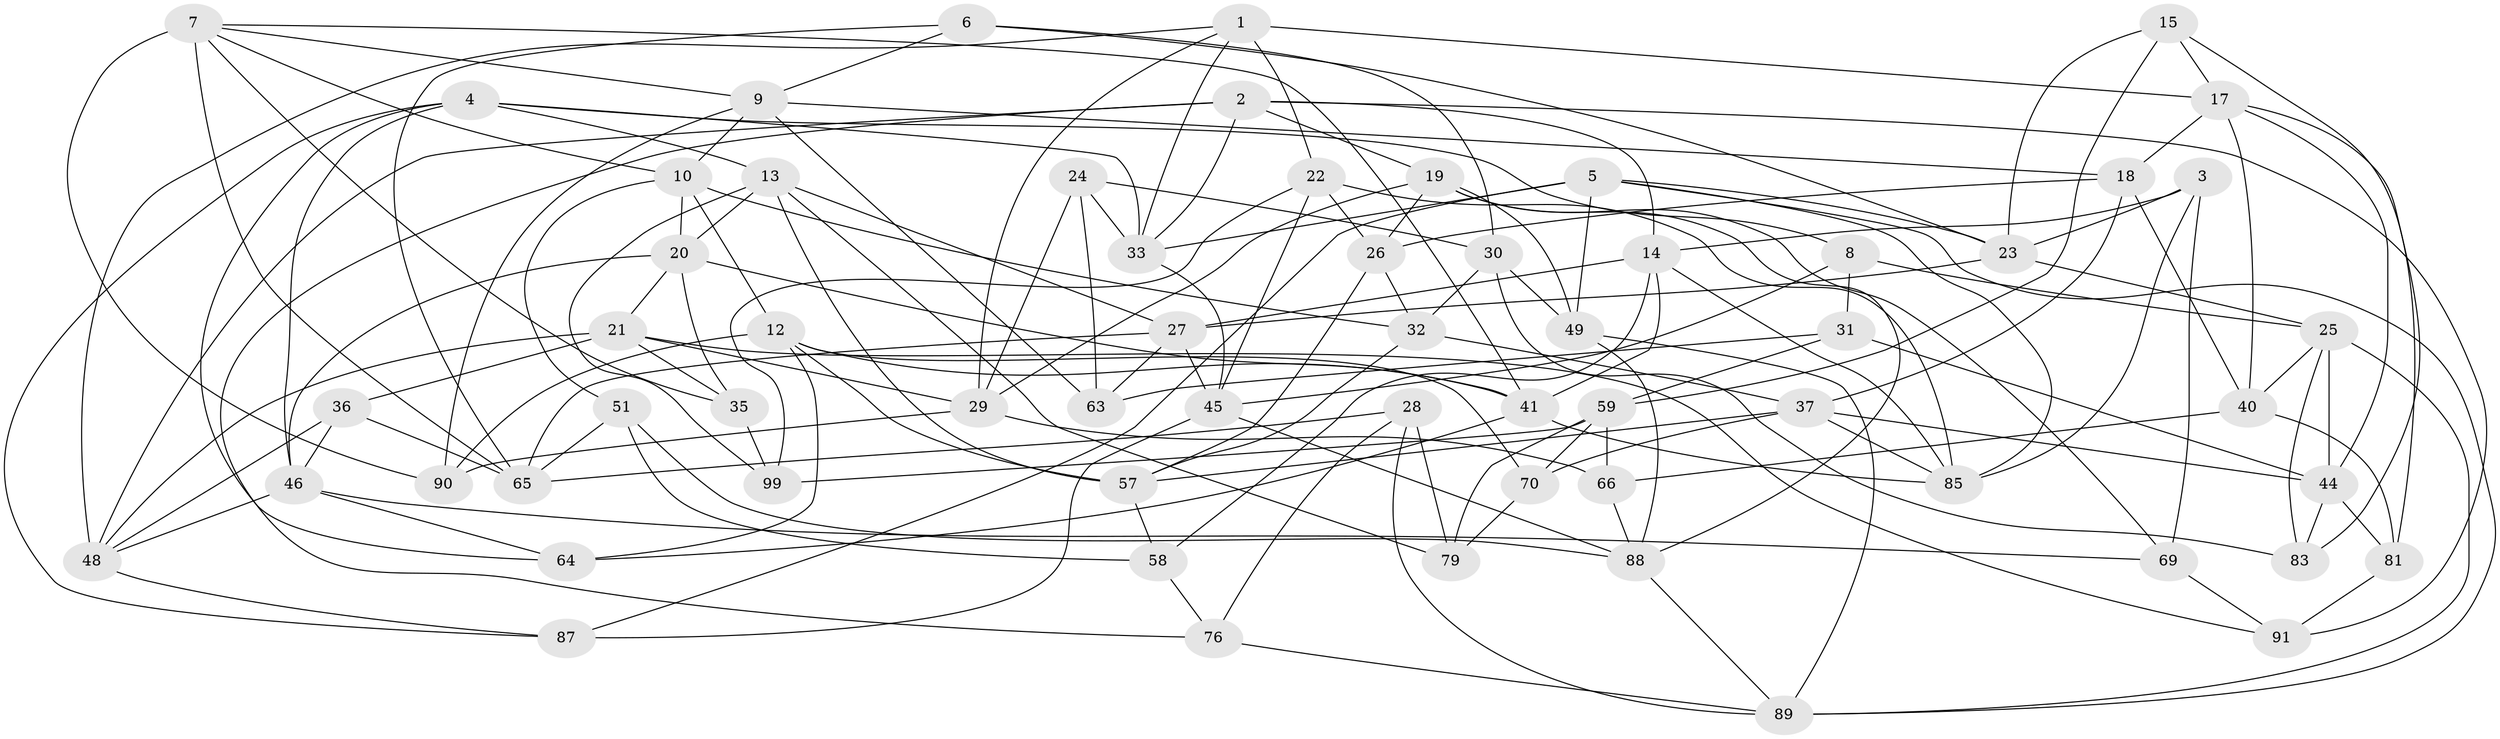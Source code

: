 // original degree distribution, {4: 1.0}
// Generated by graph-tools (version 1.1) at 2025/11/02/21/25 10:11:16]
// undirected, 62 vertices, 158 edges
graph export_dot {
graph [start="1"]
  node [color=gray90,style=filled];
  1 [super="+16"];
  2 [super="+43"];
  3;
  4 [super="+55"];
  5 [super="+71"];
  6;
  7 [super="+34"];
  8;
  9 [super="+11"];
  10 [super="+67"];
  12 [super="+61"];
  13 [super="+68"];
  14 [super="+39"];
  15;
  17 [super="+56"];
  18 [super="+98"];
  19 [super="+38"];
  20 [super="+80"];
  21 [super="+86"];
  22 [super="+72"];
  23 [super="+78"];
  24;
  25 [super="+74"];
  26 [super="+73"];
  27 [super="+52"];
  28;
  29 [super="+62"];
  30 [super="+95"];
  31;
  32 [super="+54"];
  33 [super="+77"];
  35;
  36;
  37 [super="+47"];
  40 [super="+42"];
  41 [super="+50"];
  44 [super="+60"];
  45 [super="+92"];
  46 [super="+53"];
  48 [super="+93"];
  49 [super="+84"];
  51;
  57 [super="+94"];
  58;
  59 [super="+75"];
  63;
  64;
  65 [super="+82"];
  66;
  69;
  70;
  76;
  79;
  81;
  83;
  85 [super="+96"];
  87;
  88 [super="+97"];
  89 [super="+100"];
  90;
  91;
  99;
  1 -- 22 [weight=2];
  1 -- 17;
  1 -- 48;
  1 -- 29;
  1 -- 33;
  2 -- 14;
  2 -- 76;
  2 -- 91;
  2 -- 48;
  2 -- 19;
  2 -- 33;
  3 -- 69;
  3 -- 23;
  3 -- 14;
  3 -- 85;
  4 -- 87;
  4 -- 46;
  4 -- 8;
  4 -- 64;
  4 -- 33;
  4 -- 13;
  5 -- 89;
  5 -- 85;
  5 -- 87;
  5 -- 23;
  5 -- 49;
  5 -- 33;
  6 -- 9;
  6 -- 65;
  6 -- 30;
  6 -- 23;
  7 -- 90;
  7 -- 10;
  7 -- 41;
  7 -- 65;
  7 -- 9;
  7 -- 35;
  8 -- 31;
  8 -- 25;
  8 -- 45;
  9 -- 18;
  9 -- 90;
  9 -- 10;
  9 -- 63;
  10 -- 32;
  10 -- 51;
  10 -- 12;
  10 -- 20;
  12 -- 70;
  12 -- 41;
  12 -- 64;
  12 -- 90;
  12 -- 57;
  13 -- 99;
  13 -- 79;
  13 -- 27;
  13 -- 57;
  13 -- 20;
  14 -- 27;
  14 -- 85;
  14 -- 41;
  14 -- 58;
  15 -- 17;
  15 -- 83;
  15 -- 23;
  15 -- 59;
  17 -- 81;
  17 -- 40;
  17 -- 44;
  17 -- 18;
  18 -- 26;
  18 -- 37;
  18 -- 40 [weight=2];
  19 -- 29;
  19 -- 69;
  19 -- 26;
  19 -- 88;
  19 -- 49;
  20 -- 41;
  20 -- 35;
  20 -- 21;
  20 -- 46;
  21 -- 36;
  21 -- 48;
  21 -- 91;
  21 -- 35;
  21 -- 29;
  22 -- 99;
  22 -- 26;
  22 -- 85;
  22 -- 45;
  23 -- 25;
  23 -- 27;
  24 -- 63;
  24 -- 33;
  24 -- 29;
  24 -- 30;
  25 -- 83;
  25 -- 40;
  25 -- 44;
  25 -- 89;
  26 -- 32 [weight=2];
  26 -- 57;
  27 -- 65;
  27 -- 63;
  27 -- 45;
  28 -- 76;
  28 -- 79;
  28 -- 89;
  28 -- 65;
  29 -- 90;
  29 -- 66;
  30 -- 83;
  30 -- 49 [weight=2];
  30 -- 32;
  31 -- 63;
  31 -- 59;
  31 -- 44;
  32 -- 37;
  32 -- 57;
  33 -- 45;
  35 -- 99;
  36 -- 65;
  36 -- 48;
  36 -- 46;
  37 -- 44;
  37 -- 57;
  37 -- 70;
  37 -- 85;
  40 -- 66;
  40 -- 81;
  41 -- 85;
  41 -- 64;
  44 -- 83;
  44 -- 81;
  45 -- 88;
  45 -- 87;
  46 -- 64;
  46 -- 69;
  46 -- 48;
  48 -- 87;
  49 -- 89;
  49 -- 88;
  51 -- 58;
  51 -- 65;
  51 -- 88;
  57 -- 58;
  58 -- 76;
  59 -- 99;
  59 -- 79;
  59 -- 70;
  59 -- 66;
  66 -- 88;
  69 -- 91;
  70 -- 79;
  76 -- 89;
  81 -- 91;
  88 -- 89;
}
